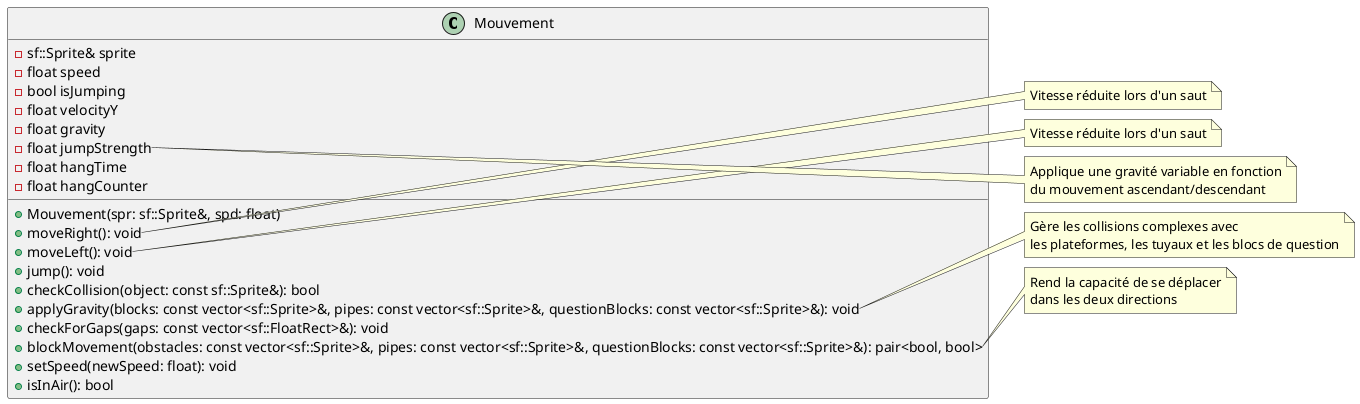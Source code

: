 @startuml Movement_Class_Diagram

class Mouvement {
  - sf::Sprite& sprite
  - float speed
  - bool isJumping
  - float velocityY
  - float gravity
  - float jumpStrength
  - float hangTime
  - float hangCounter

  + Mouvement(spr: sf::Sprite&, spd: float)
  + moveRight(): void
  + moveLeft(): void
  + jump(): void
  + checkCollision(object: const sf::Sprite&): bool
  + applyGravity(blocks: const vector<sf::Sprite>&, pipes: const vector<sf::Sprite>&, questionBlocks: const vector<sf::Sprite>&): void
  + checkForGaps(gaps: const vector<sf::FloatRect>&): void
  + blockMovement(obstacles: const vector<sf::Sprite>&, pipes: const vector<sf::Sprite>&, questionBlocks: const vector<sf::Sprite>&): pair<bool, bool>
  + setSpeed(newSpeed: float): void
  + isInAir(): bool
}

note right of Mouvement::moveRight
Vitesse réduite lors d'un saut
end note

note right of Mouvement::moveLeft
Vitesse réduite lors d'un saut
end note

note right of Mouvement::jump
Applique une gravité variable en fonction
du mouvement ascendant/descendant
end note

note right of Mouvement::applyGravity
Gère les collisions complexes avec
les plateformes, les tuyaux et les blocs de question
end note

note right of Mouvement::blockMovement
Rend la capacité de se déplacer
dans les deux directions
end note

@enduml
